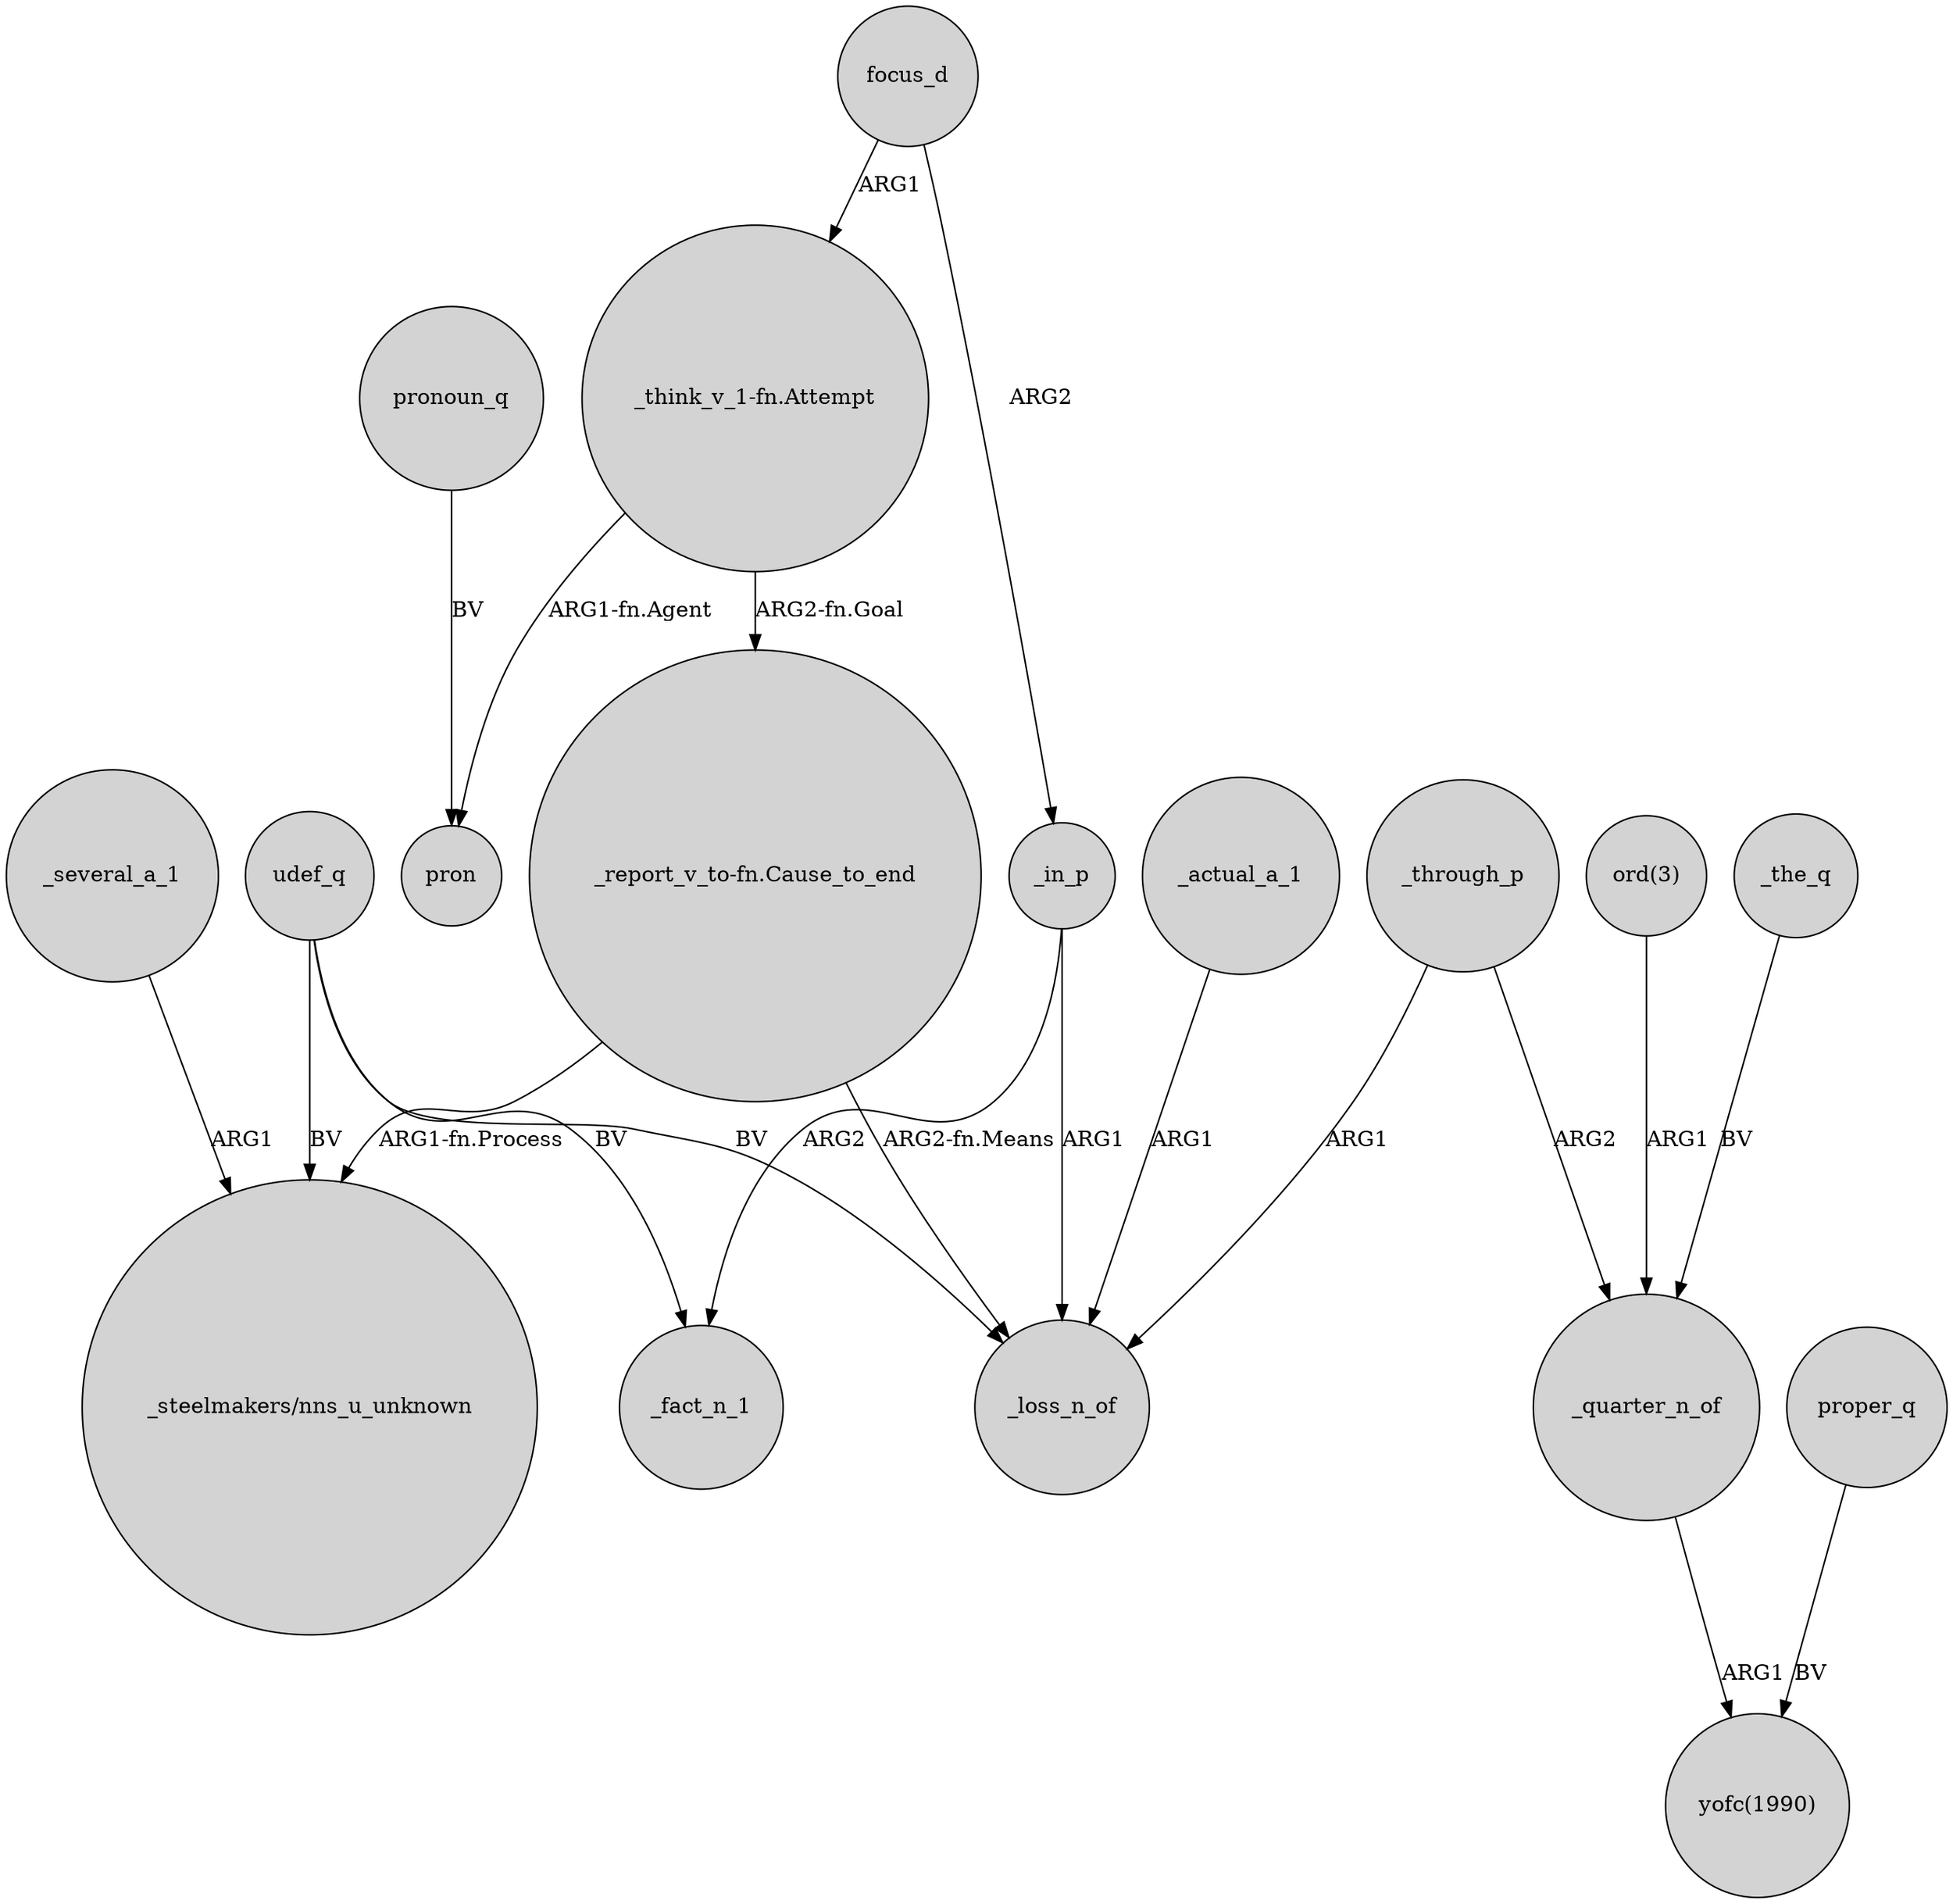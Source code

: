 digraph {
	node [shape=circle style=filled]
	_actual_a_1 -> _loss_n_of [label=ARG1]
	udef_q -> "_steelmakers/nns_u_unknown" [label=BV]
	"_think_v_1-fn.Attempt" -> pron [label="ARG1-fn.Agent"]
	udef_q -> _fact_n_1 [label=BV]
	"ord(3)" -> _quarter_n_of [label=ARG1]
	_in_p -> _loss_n_of [label=ARG1]
	_the_q -> _quarter_n_of [label=BV]
	"_report_v_to-fn.Cause_to_end" -> _loss_n_of [label="ARG2-fn.Means"]
	_in_p -> _fact_n_1 [label=ARG2]
	pronoun_q -> pron [label=BV]
	_several_a_1 -> "_steelmakers/nns_u_unknown" [label=ARG1]
	"_think_v_1-fn.Attempt" -> "_report_v_to-fn.Cause_to_end" [label="ARG2-fn.Goal"]
	_through_p -> _quarter_n_of [label=ARG2]
	udef_q -> _loss_n_of [label=BV]
	focus_d -> _in_p [label=ARG2]
	proper_q -> "yofc(1990)" [label=BV]
	_through_p -> _loss_n_of [label=ARG1]
	_quarter_n_of -> "yofc(1990)" [label=ARG1]
	"_report_v_to-fn.Cause_to_end" -> "_steelmakers/nns_u_unknown" [label="ARG1-fn.Process"]
	focus_d -> "_think_v_1-fn.Attempt" [label=ARG1]
}
